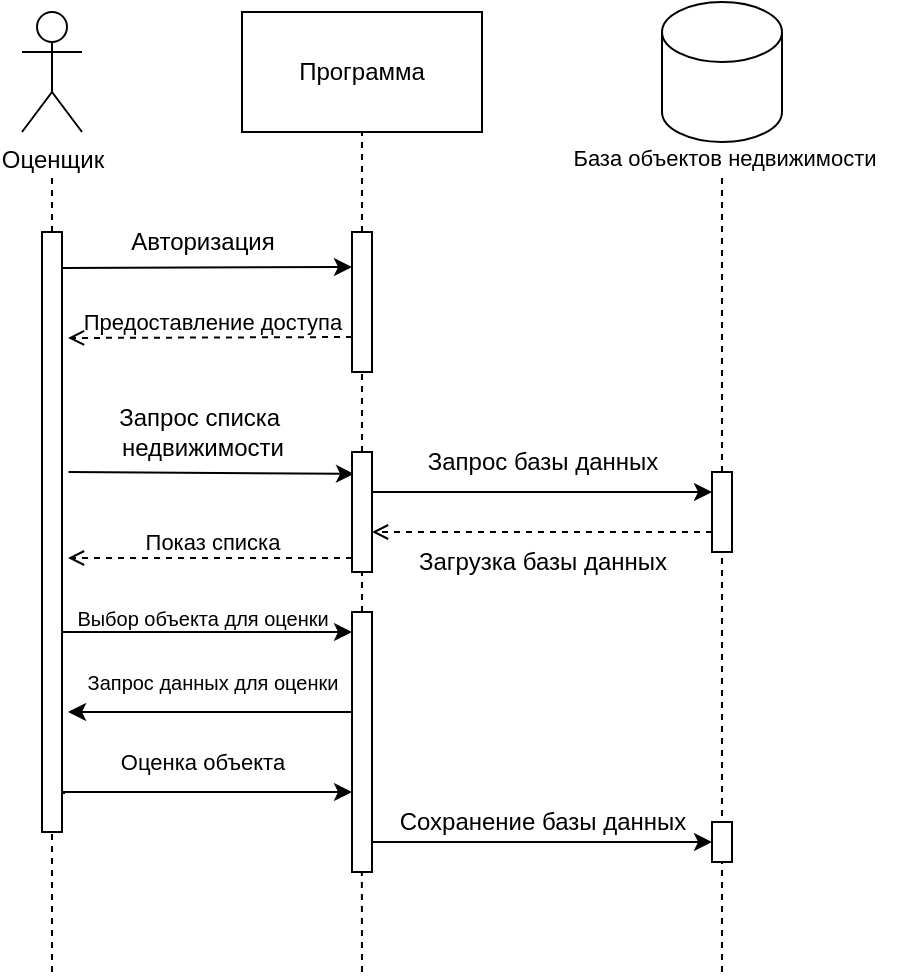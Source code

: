 <mxfile version="25.0.2">
  <diagram name="Страница — 1" id="gR3v0quCML1lleDPphJZ">
    <mxGraphModel dx="823" dy="561" grid="1" gridSize="10" guides="1" tooltips="1" connect="1" arrows="1" fold="1" page="1" pageScale="1" pageWidth="827" pageHeight="1169" math="0" shadow="0">
      <root>
        <mxCell id="0" />
        <mxCell id="1" parent="0" />
        <mxCell id="mqqLPa5K6W-vw-bHL53M-1" value="Оценщик" style="shape=umlActor;verticalLabelPosition=bottom;verticalAlign=top;html=1;outlineConnect=0;" vertex="1" parent="1">
          <mxGeometry x="160" y="40" width="30" height="60" as="geometry" />
        </mxCell>
        <mxCell id="mqqLPa5K6W-vw-bHL53M-2" value="" style="endArrow=none;dashed=1;html=1;rounded=0;exitX=0.5;exitY=0;exitDx=0;exitDy=0;" edge="1" parent="1" source="mqqLPa5K6W-vw-bHL53M-8">
          <mxGeometry width="50" height="50" relative="1" as="geometry">
            <mxPoint x="180" y="620" as="sourcePoint" />
            <mxPoint x="175" y="120" as="targetPoint" />
          </mxGeometry>
        </mxCell>
        <mxCell id="mqqLPa5K6W-vw-bHL53M-3" value="Программа" style="rounded=0;whiteSpace=wrap;html=1;" vertex="1" parent="1">
          <mxGeometry x="270" y="40" width="120" height="60" as="geometry" />
        </mxCell>
        <mxCell id="mqqLPa5K6W-vw-bHL53M-6" value="" style="endArrow=none;dashed=1;html=1;rounded=0;" edge="1" parent="1" source="mqqLPa5K6W-vw-bHL53M-10" target="mqqLPa5K6W-vw-bHL53M-3">
          <mxGeometry width="50" height="50" relative="1" as="geometry">
            <mxPoint x="329.5" y="620" as="sourcePoint" />
            <mxPoint x="329.5" y="110" as="targetPoint" />
          </mxGeometry>
        </mxCell>
        <mxCell id="mqqLPa5K6W-vw-bHL53M-7" value="" style="endArrow=none;dashed=1;html=1;rounded=0;" edge="1" parent="1" source="mqqLPa5K6W-vw-bHL53M-20">
          <mxGeometry width="50" height="50" relative="1" as="geometry">
            <mxPoint x="509.5" y="620" as="sourcePoint" />
            <mxPoint x="510" y="120" as="targetPoint" />
          </mxGeometry>
        </mxCell>
        <mxCell id="mqqLPa5K6W-vw-bHL53M-9" value="" style="endArrow=none;dashed=1;html=1;rounded=0;entryX=0.5;entryY=1;entryDx=0;entryDy=0;" edge="1" parent="1" target="mqqLPa5K6W-vw-bHL53M-8">
          <mxGeometry width="50" height="50" relative="1" as="geometry">
            <mxPoint x="175" y="520" as="sourcePoint" />
            <mxPoint x="180" y="110" as="targetPoint" />
          </mxGeometry>
        </mxCell>
        <mxCell id="mqqLPa5K6W-vw-bHL53M-8" value="" style="rounded=0;whiteSpace=wrap;html=1;" vertex="1" parent="1">
          <mxGeometry x="170" y="150" width="10" height="300" as="geometry" />
        </mxCell>
        <mxCell id="mqqLPa5K6W-vw-bHL53M-11" value="" style="endArrow=none;dashed=1;html=1;rounded=0;" edge="1" parent="1" target="mqqLPa5K6W-vw-bHL53M-10">
          <mxGeometry width="50" height="50" relative="1" as="geometry">
            <mxPoint x="330" y="260" as="sourcePoint" />
            <mxPoint x="330" y="110" as="targetPoint" />
          </mxGeometry>
        </mxCell>
        <mxCell id="mqqLPa5K6W-vw-bHL53M-10" value="" style="rounded=0;whiteSpace=wrap;html=1;" vertex="1" parent="1">
          <mxGeometry x="325" y="150" width="10" height="70" as="geometry" />
        </mxCell>
        <mxCell id="mqqLPa5K6W-vw-bHL53M-12" value="" style="endArrow=classic;html=1;rounded=0;entryX=0;entryY=0.25;entryDx=0;entryDy=0;" edge="1" parent="1" target="mqqLPa5K6W-vw-bHL53M-10">
          <mxGeometry width="50" height="50" relative="1" as="geometry">
            <mxPoint x="180" y="168" as="sourcePoint" />
            <mxPoint x="320" y="170" as="targetPoint" />
          </mxGeometry>
        </mxCell>
        <mxCell id="mqqLPa5K6W-vw-bHL53M-13" value="Авторизация" style="text;html=1;align=center;verticalAlign=middle;resizable=0;points=[];autosize=1;strokeColor=none;fillColor=none;" vertex="1" parent="1">
          <mxGeometry x="200" y="140" width="100" height="30" as="geometry" />
        </mxCell>
        <mxCell id="mqqLPa5K6W-vw-bHL53M-14" value="" style="endArrow=open;html=1;rounded=0;exitX=0;exitY=0.75;exitDx=0;exitDy=0;dashed=1;endFill=0;" edge="1" parent="1" source="mqqLPa5K6W-vw-bHL53M-10">
          <mxGeometry width="50" height="50" relative="1" as="geometry">
            <mxPoint x="230" y="240" as="sourcePoint" />
            <mxPoint x="183" y="203" as="targetPoint" />
          </mxGeometry>
        </mxCell>
        <mxCell id="mqqLPa5K6W-vw-bHL53M-15" value="&lt;font style=&quot;font-size: 11px;&quot;&gt;Предоставление доступа&lt;/font&gt;" style="text;html=1;align=center;verticalAlign=middle;resizable=0;points=[];autosize=1;strokeColor=none;fillColor=none;" vertex="1" parent="1">
          <mxGeometry x="180" y="180" width="150" height="30" as="geometry" />
        </mxCell>
        <mxCell id="mqqLPa5K6W-vw-bHL53M-17" value="" style="endArrow=none;dashed=1;html=1;rounded=0;" edge="1" parent="1" target="mqqLPa5K6W-vw-bHL53M-16">
          <mxGeometry width="50" height="50" relative="1" as="geometry">
            <mxPoint x="330" y="260" as="sourcePoint" />
            <mxPoint x="330" y="220" as="targetPoint" />
          </mxGeometry>
        </mxCell>
        <mxCell id="mqqLPa5K6W-vw-bHL53M-18" value="" style="endArrow=classic;html=1;rounded=0;entryX=0.1;entryY=0.183;entryDx=0;entryDy=0;entryPerimeter=0;exitX=1.321;exitY=0.4;exitDx=0;exitDy=0;exitPerimeter=0;" edge="1" parent="1" source="mqqLPa5K6W-vw-bHL53M-8" target="mqqLPa5K6W-vw-bHL53M-16">
          <mxGeometry width="50" height="50" relative="1" as="geometry">
            <mxPoint x="183" y="270" as="sourcePoint" />
            <mxPoint x="325" y="275" as="targetPoint" />
          </mxGeometry>
        </mxCell>
        <mxCell id="mqqLPa5K6W-vw-bHL53M-19" value="Запрос списка&amp;nbsp;&lt;div&gt;недвижимости&lt;/div&gt;" style="text;html=1;align=center;verticalAlign=middle;resizable=0;points=[];autosize=1;strokeColor=none;fillColor=none;" vertex="1" parent="1">
          <mxGeometry x="195" y="230" width="110" height="40" as="geometry" />
        </mxCell>
        <mxCell id="mqqLPa5K6W-vw-bHL53M-21" value="" style="endArrow=none;dashed=1;html=1;rounded=0;" edge="1" parent="1" target="mqqLPa5K6W-vw-bHL53M-20">
          <mxGeometry width="50" height="50" relative="1" as="geometry">
            <mxPoint x="510" y="520" as="sourcePoint" />
            <mxPoint x="510" y="110" as="targetPoint" />
          </mxGeometry>
        </mxCell>
        <mxCell id="mqqLPa5K6W-vw-bHL53M-26" style="edgeStyle=orthogonalEdgeStyle;rounded=0;orthogonalLoop=1;jettySize=auto;html=1;endArrow=open;endFill=0;dashed=1;" edge="1" parent="1" source="mqqLPa5K6W-vw-bHL53M-20">
          <mxGeometry relative="1" as="geometry">
            <mxPoint x="335" y="300" as="targetPoint" />
            <Array as="points">
              <mxPoint x="450" y="300" />
              <mxPoint x="450" y="300" />
            </Array>
          </mxGeometry>
        </mxCell>
        <mxCell id="mqqLPa5K6W-vw-bHL53M-20" value="" style="rounded=0;whiteSpace=wrap;html=1;" vertex="1" parent="1">
          <mxGeometry x="505" y="270" width="10" height="40" as="geometry" />
        </mxCell>
        <mxCell id="mqqLPa5K6W-vw-bHL53M-23" value="" style="endArrow=none;dashed=1;html=1;rounded=0;" edge="1" parent="1" source="mqqLPa5K6W-vw-bHL53M-16">
          <mxGeometry width="50" height="50" relative="1" as="geometry">
            <mxPoint x="329.5" y="620" as="sourcePoint" />
            <mxPoint x="330" y="260" as="targetPoint" />
          </mxGeometry>
        </mxCell>
        <mxCell id="mqqLPa5K6W-vw-bHL53M-27" value="Загрузка базы данных" style="text;html=1;align=center;verticalAlign=middle;resizable=0;points=[];autosize=1;strokeColor=none;fillColor=none;" vertex="1" parent="1">
          <mxGeometry x="345" y="300" width="150" height="30" as="geometry" />
        </mxCell>
        <mxCell id="mqqLPa5K6W-vw-bHL53M-30" value="" style="endArrow=none;dashed=1;html=1;rounded=0;" edge="1" parent="1" source="mqqLPa5K6W-vw-bHL53M-16">
          <mxGeometry width="50" height="50" relative="1" as="geometry">
            <mxPoint x="330" y="270" as="sourcePoint" />
            <mxPoint x="330" y="260" as="targetPoint" />
          </mxGeometry>
        </mxCell>
        <mxCell id="mqqLPa5K6W-vw-bHL53M-35" value="" style="endArrow=none;dashed=1;html=1;rounded=0;" edge="1" parent="1" source="mqqLPa5K6W-vw-bHL53M-36" target="mqqLPa5K6W-vw-bHL53M-16">
          <mxGeometry width="50" height="50" relative="1" as="geometry">
            <mxPoint x="329.5" y="620" as="sourcePoint" />
            <mxPoint x="330" y="260" as="targetPoint" />
          </mxGeometry>
        </mxCell>
        <mxCell id="mqqLPa5K6W-vw-bHL53M-16" value="" style="rounded=0;whiteSpace=wrap;html=1;" vertex="1" parent="1">
          <mxGeometry x="325" y="260" width="10" height="60" as="geometry" />
        </mxCell>
        <mxCell id="mqqLPa5K6W-vw-bHL53M-37" value="" style="endArrow=none;dashed=1;html=1;rounded=0;" edge="1" parent="1" target="mqqLPa5K6W-vw-bHL53M-36">
          <mxGeometry width="50" height="50" relative="1" as="geometry">
            <mxPoint x="330" y="470" as="sourcePoint" />
            <mxPoint x="330" y="310" as="targetPoint" />
          </mxGeometry>
        </mxCell>
        <mxCell id="mqqLPa5K6W-vw-bHL53M-36" value="" style="rounded=0;whiteSpace=wrap;html=1;" vertex="1" parent="1">
          <mxGeometry x="325" y="340" width="10" height="130" as="geometry" />
        </mxCell>
        <mxCell id="mqqLPa5K6W-vw-bHL53M-38" style="edgeStyle=orthogonalEdgeStyle;rounded=0;orthogonalLoop=1;jettySize=auto;html=1;endArrow=none;endFill=0;startArrow=classic;startFill=1;" edge="1" parent="1" source="mqqLPa5K6W-vw-bHL53M-36">
          <mxGeometry relative="1" as="geometry">
            <mxPoint x="180" y="360" as="targetPoint" />
            <Array as="points">
              <mxPoint x="180" y="350" />
            </Array>
          </mxGeometry>
        </mxCell>
        <mxCell id="mqqLPa5K6W-vw-bHL53M-41" value="" style="endArrow=none;dashed=1;html=1;rounded=0;" edge="1" parent="1">
          <mxGeometry width="50" height="50" relative="1" as="geometry">
            <mxPoint x="330" y="520" as="sourcePoint" />
            <mxPoint x="329.929" y="470" as="targetPoint" />
          </mxGeometry>
        </mxCell>
        <mxCell id="mqqLPa5K6W-vw-bHL53M-42" style="edgeStyle=orthogonalEdgeStyle;rounded=0;orthogonalLoop=1;jettySize=auto;html=1;endArrow=none;endFill=0;startArrow=classic;startFill=1;entryX=1.134;entryY=0.67;entryDx=0;entryDy=0;entryPerimeter=0;" edge="1" parent="1">
          <mxGeometry relative="1" as="geometry">
            <mxPoint x="325" y="430" as="sourcePoint" />
            <mxPoint x="181" y="431" as="targetPoint" />
            <Array as="points">
              <mxPoint x="181" y="430" />
            </Array>
          </mxGeometry>
        </mxCell>
        <mxCell id="mqqLPa5K6W-vw-bHL53M-43" value="&lt;font style=&quot;font-size: 11px;&quot;&gt;Оценка объекта&lt;/font&gt;" style="text;html=1;align=center;verticalAlign=middle;resizable=0;points=[];autosize=1;strokeColor=none;fillColor=none;" vertex="1" parent="1">
          <mxGeometry x="195" y="400" width="110" height="30" as="geometry" />
        </mxCell>
        <mxCell id="mqqLPa5K6W-vw-bHL53M-44" style="edgeStyle=orthogonalEdgeStyle;rounded=0;orthogonalLoop=1;jettySize=auto;html=1;startArrow=classic;startFill=1;endArrow=none;endFill=0;" edge="1" parent="1" source="mqqLPa5K6W-vw-bHL53M-45">
          <mxGeometry relative="1" as="geometry">
            <mxPoint x="335" y="455" as="targetPoint" />
          </mxGeometry>
        </mxCell>
        <mxCell id="mqqLPa5K6W-vw-bHL53M-45" value="" style="rounded=0;whiteSpace=wrap;html=1;" vertex="1" parent="1">
          <mxGeometry x="505" y="445" width="10" height="20" as="geometry" />
        </mxCell>
        <mxCell id="mqqLPa5K6W-vw-bHL53M-46" value="Сохранение базы данных" style="text;html=1;align=center;verticalAlign=middle;resizable=0;points=[];autosize=1;strokeColor=none;fillColor=none;" vertex="1" parent="1">
          <mxGeometry x="335" y="430" width="170" height="30" as="geometry" />
        </mxCell>
        <mxCell id="mqqLPa5K6W-vw-bHL53M-47" value="&lt;font style=&quot;font-size: 11px;&quot;&gt;База объектов недвижимости&lt;/font&gt;" style="text;html=1;align=center;verticalAlign=middle;resizable=0;points=[];autosize=1;strokeColor=none;fillColor=none;" vertex="1" parent="1">
          <mxGeometry x="421.25" y="98" width="180" height="30" as="geometry" />
        </mxCell>
        <mxCell id="mqqLPa5K6W-vw-bHL53M-48" value="" style="shape=cylinder3;whiteSpace=wrap;html=1;boundedLbl=1;backgroundOutline=1;size=15;" vertex="1" parent="1">
          <mxGeometry x="480" y="35" width="60" height="70" as="geometry" />
        </mxCell>
        <mxCell id="mqqLPa5K6W-vw-bHL53M-50" value="" style="endArrow=open;html=1;rounded=0;exitX=0;exitY=0.75;exitDx=0;exitDy=0;dashed=1;endFill=0;" edge="1" parent="1">
          <mxGeometry width="50" height="50" relative="1" as="geometry">
            <mxPoint x="325" y="313" as="sourcePoint" />
            <mxPoint x="183" y="313" as="targetPoint" />
          </mxGeometry>
        </mxCell>
        <mxCell id="mqqLPa5K6W-vw-bHL53M-51" value="&lt;span style=&quot;font-size: 11px;&quot;&gt;Показ списка&lt;/span&gt;" style="text;html=1;align=center;verticalAlign=middle;resizable=0;points=[];autosize=1;strokeColor=none;fillColor=none;" vertex="1" parent="1">
          <mxGeometry x="210" y="290" width="90" height="30" as="geometry" />
        </mxCell>
        <mxCell id="mqqLPa5K6W-vw-bHL53M-52" style="edgeStyle=orthogonalEdgeStyle;rounded=0;orthogonalLoop=1;jettySize=auto;html=1;startArrow=classic;startFill=1;endArrow=none;endFill=0;" edge="1" parent="1">
          <mxGeometry relative="1" as="geometry">
            <mxPoint x="505" y="280" as="sourcePoint" />
            <mxPoint x="335" y="280" as="targetPoint" />
            <Array as="points">
              <mxPoint x="450" y="280" />
              <mxPoint x="450" y="280" />
            </Array>
          </mxGeometry>
        </mxCell>
        <mxCell id="mqqLPa5K6W-vw-bHL53M-53" value="Запрос базы данных" style="text;html=1;align=center;verticalAlign=middle;resizable=0;points=[];autosize=1;strokeColor=none;fillColor=none;" vertex="1" parent="1">
          <mxGeometry x="350" y="250" width="140" height="30" as="geometry" />
        </mxCell>
        <mxCell id="mqqLPa5K6W-vw-bHL53M-56" value="&lt;font style=&quot;font-size: 10px;&quot;&gt;Выбор объекта для оценки&lt;/font&gt;" style="text;html=1;align=center;verticalAlign=middle;resizable=0;points=[];autosize=1;strokeColor=none;fillColor=none;" vertex="1" parent="1">
          <mxGeometry x="175" y="328" width="150" height="30" as="geometry" />
        </mxCell>
        <mxCell id="mqqLPa5K6W-vw-bHL53M-57" value="" style="endArrow=classic;html=1;rounded=0;exitX=0;exitY=0.75;exitDx=0;exitDy=0;endFill=1;" edge="1" parent="1">
          <mxGeometry width="50" height="50" relative="1" as="geometry">
            <mxPoint x="325" y="390" as="sourcePoint" />
            <mxPoint x="183" y="390" as="targetPoint" />
          </mxGeometry>
        </mxCell>
        <mxCell id="mqqLPa5K6W-vw-bHL53M-58" value="&lt;font style=&quot;font-size: 10px;&quot;&gt;Запрос данных для оценки&lt;/font&gt;" style="text;html=1;align=center;verticalAlign=middle;resizable=0;points=[];autosize=1;strokeColor=none;fillColor=none;" vertex="1" parent="1">
          <mxGeometry x="180" y="360" width="150" height="30" as="geometry" />
        </mxCell>
      </root>
    </mxGraphModel>
  </diagram>
</mxfile>

